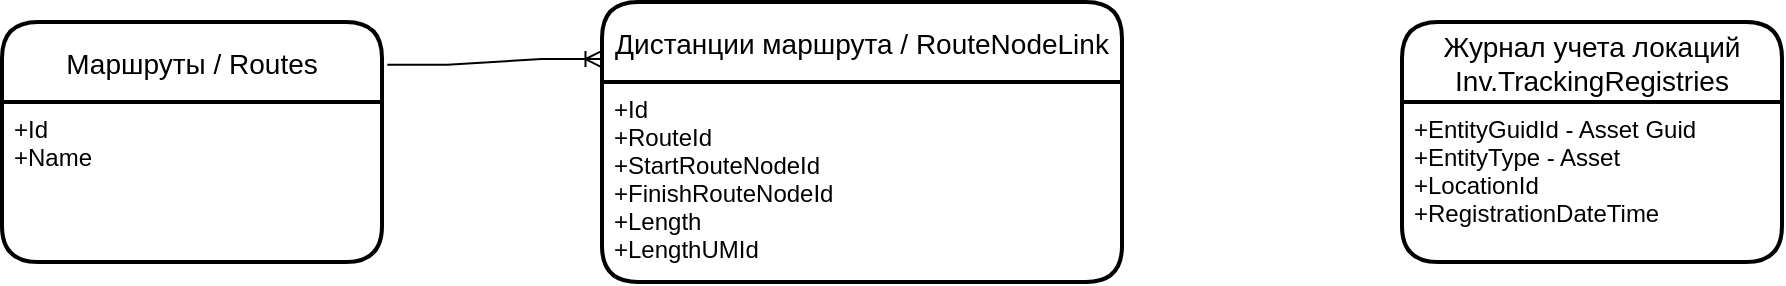 <mxfile version="20.3.0" type="device" pages="2"><diagram id="nRZAXFzSuDFOWkE3orlE" name="Entities"><mxGraphModel dx="2249" dy="865" grid="1" gridSize="10" guides="1" tooltips="1" connect="1" arrows="1" fold="1" page="1" pageScale="1" pageWidth="827" pageHeight="1169" math="0" shadow="0"><root><mxCell id="0"/><mxCell id="1" parent="0"/><mxCell id="w9dOBybXoR1HVG5cZJdW-1" value="Маршруты / Routes" style="swimlane;childLayout=stackLayout;horizontal=1;startSize=40;horizontalStack=0;rounded=1;fontSize=14;fontStyle=0;strokeWidth=2;resizeParent=0;resizeLast=1;shadow=0;dashed=0;align=center;" parent="1" vertex="1"><mxGeometry x="-580" y="60" width="190" height="120" as="geometry"/></mxCell><mxCell id="w9dOBybXoR1HVG5cZJdW-2" value="+Id&#10;+Name" style="align=left;strokeColor=none;fillColor=none;spacingLeft=4;fontSize=12;verticalAlign=top;resizable=0;rotatable=0;part=1;" parent="w9dOBybXoR1HVG5cZJdW-1" vertex="1"><mxGeometry y="40" width="190" height="80" as="geometry"/></mxCell><mxCell id="w9dOBybXoR1HVG5cZJdW-3" value="Дистанции маршрута / RouteNodeLink" style="swimlane;childLayout=stackLayout;horizontal=1;startSize=40;horizontalStack=0;rounded=1;fontSize=14;fontStyle=0;strokeWidth=2;resizeParent=0;resizeLast=1;shadow=0;dashed=0;align=center;" parent="1" vertex="1"><mxGeometry x="-280" y="50" width="260" height="140" as="geometry"/></mxCell><mxCell id="w9dOBybXoR1HVG5cZJdW-4" value="+Id&#10;+RouteId&#10;+StartRouteNodeId&#10;+FinishRouteNodeId&#10;+Length&#10;+LengthUMId" style="align=left;strokeColor=none;fillColor=none;spacingLeft=4;fontSize=12;verticalAlign=top;resizable=0;rotatable=0;part=1;" parent="w9dOBybXoR1HVG5cZJdW-3" vertex="1"><mxGeometry y="40" width="260" height="100" as="geometry"/></mxCell><mxCell id="w9dOBybXoR1HVG5cZJdW-7" value="" style="edgeStyle=entityRelationEdgeStyle;fontSize=12;html=1;endArrow=ERoneToMany;rounded=0;entryX=-0.001;entryY=0.204;entryDx=0;entryDy=0;entryPerimeter=0;exitX=1.014;exitY=0.178;exitDx=0;exitDy=0;exitPerimeter=0;" parent="1" source="w9dOBybXoR1HVG5cZJdW-1" target="w9dOBybXoR1HVG5cZJdW-3" edge="1"><mxGeometry width="100" height="100" relative="1" as="geometry"><mxPoint x="-380" y="330" as="sourcePoint"/><mxPoint x="-280" y="230" as="targetPoint"/></mxGeometry></mxCell><mxCell id="w9dOBybXoR1HVG5cZJdW-8" value="Журнал учета локаций&#10;Inv.TrackingRegistries" style="swimlane;childLayout=stackLayout;horizontal=1;startSize=40;horizontalStack=0;rounded=1;fontSize=14;fontStyle=0;strokeWidth=2;resizeParent=0;resizeLast=1;shadow=0;dashed=0;align=center;" parent="1" vertex="1"><mxGeometry x="120" y="60" width="190" height="120" as="geometry"/></mxCell><mxCell id="w9dOBybXoR1HVG5cZJdW-9" value="+EntityGuidId - Asset Guid&#10;+EntityType - Asset&#10;+LocationId&#10;+RegistrationDateTime" style="align=left;strokeColor=none;fillColor=none;spacingLeft=4;fontSize=12;verticalAlign=top;resizable=0;rotatable=0;part=1;" parent="w9dOBybXoR1HVG5cZJdW-8" vertex="1"><mxGeometry y="40" width="190" height="80" as="geometry"/></mxCell></root></mxGraphModel></diagram><diagram id="V7ps4cxpAOVd2Mxzku7h" name="Page-2"><mxGraphModel dx="1422" dy="865" grid="1" gridSize="10" guides="1" tooltips="1" connect="1" arrows="1" fold="1" page="1" pageScale="1" pageWidth="850" pageHeight="1100" math="0" shadow="0"><root><mxCell id="0"/><mxCell id="1" parent="0"/></root></mxGraphModel></diagram></mxfile>